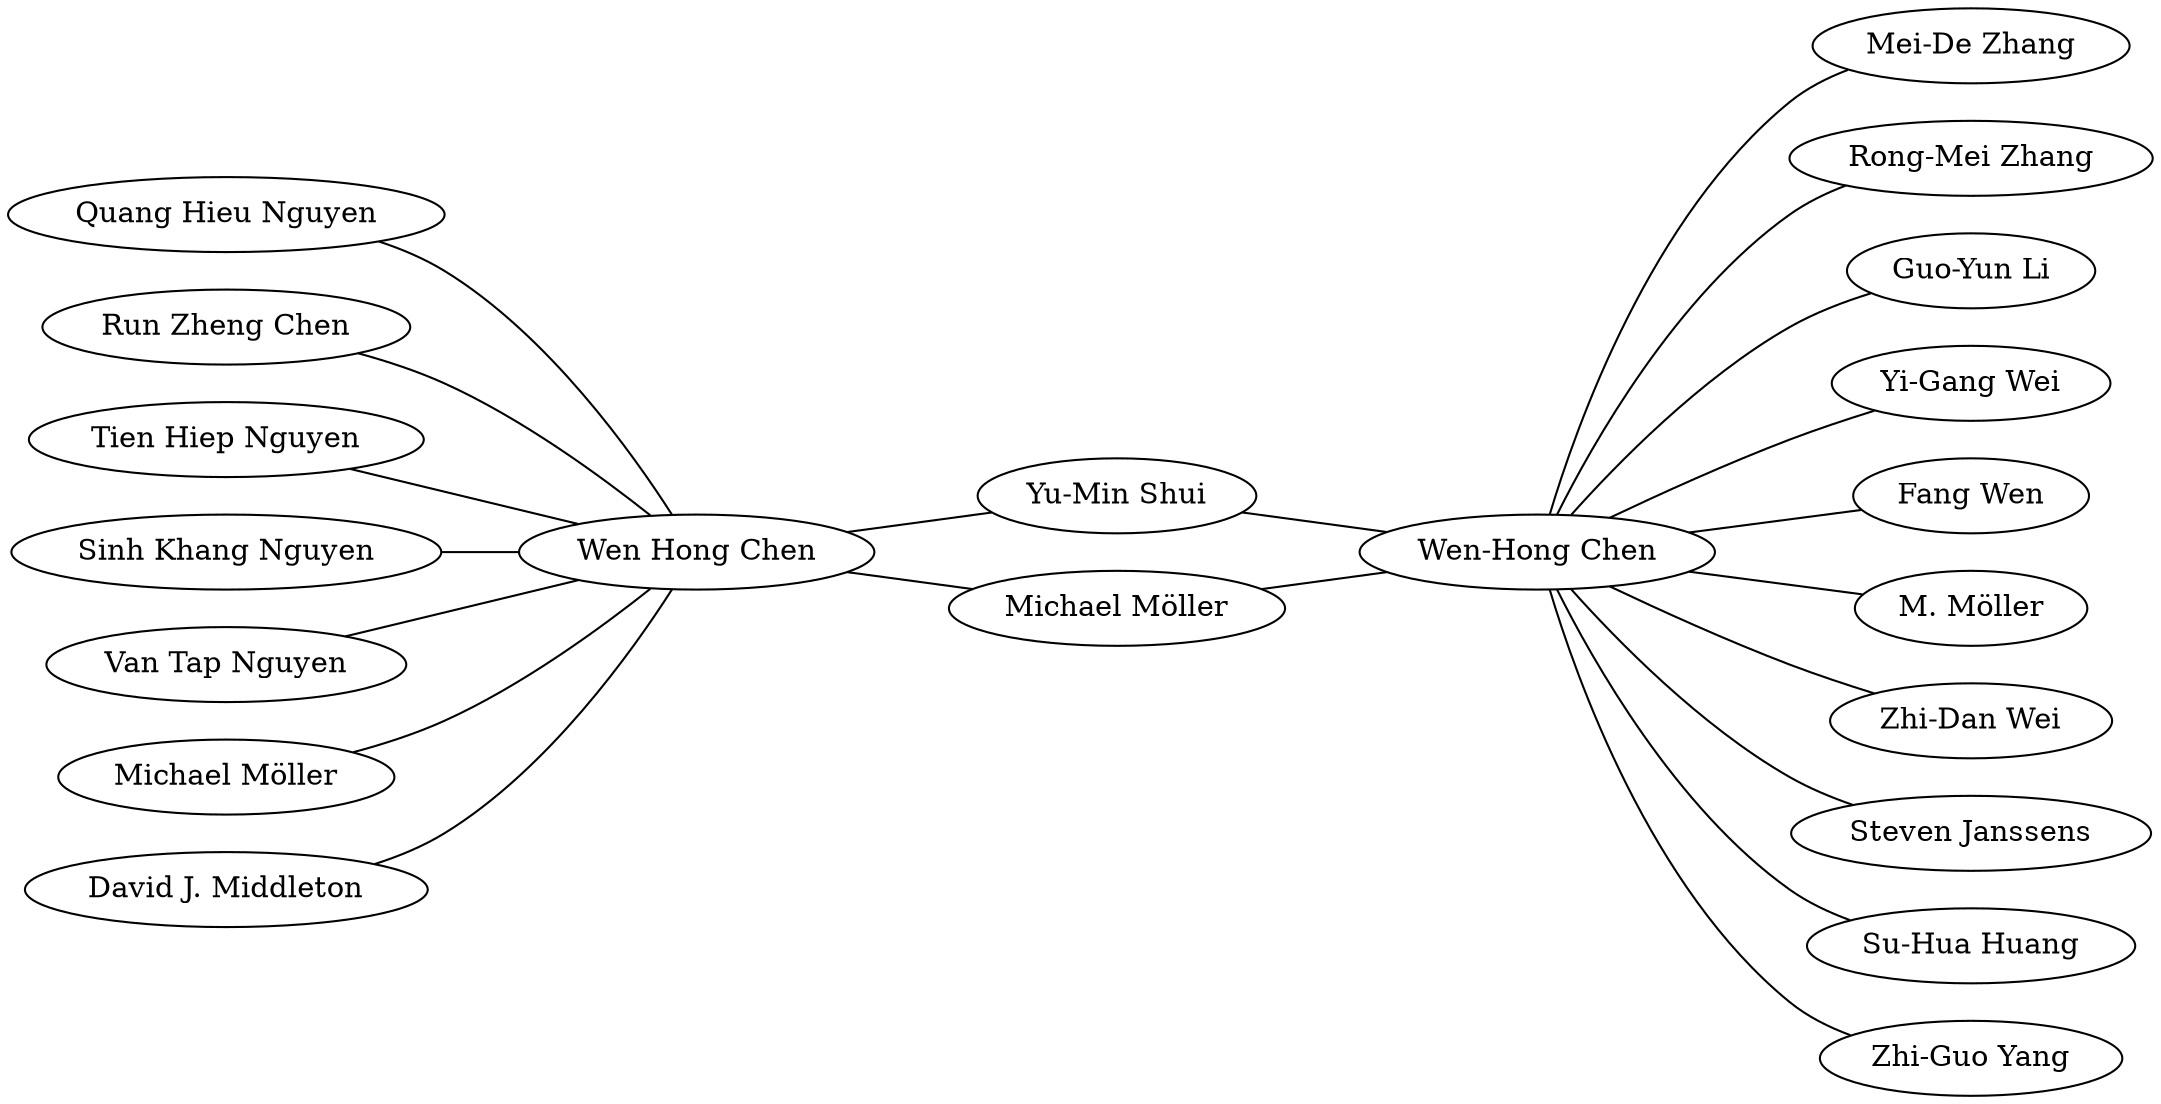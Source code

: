 graph G {
rankdir=LR;

	name1 [label="Wen Hong Chen"];
	
	name2 [label="Wen-Hong Chen"];
	
	name31 [label="Yu-Min Shui"];
	name32 [label="Michael Möller"];
	
	/* region 3 */
	name1 -- name31 -- name2;
	name1 -- name32 -- name2;
	
	/* region 1 */
	
	"Quang Hieu Nguyen" -- name1;
	"Run Zheng Chen" -- name1;
	"Tien Hiep Nguyen" -- name1;
	"Sinh Khang Nguyen" -- name1;
	"Van Tap Nguyen" -- name1;
	"Michael Möller" -- name1;
	"David J. Middleton" -- name1;
	
	
	/* region 5 */
	name2 -- "Mei-De Zhang";
	name2 -- "Rong-Mei Zhang";
	name2 -- "Guo-Yun Li";
	name2 -- "Yi-Gang Wei";
	name2 -- "Fang Wen";
	name2 -- "M. Möller";
	name2 -- "Zhi-Dan Wei";
	name2 -- "Steven Janssens";
	name2 -- "Su-Hua Huang";
	name2 -- "Zhi-Guo Yang";
	
}